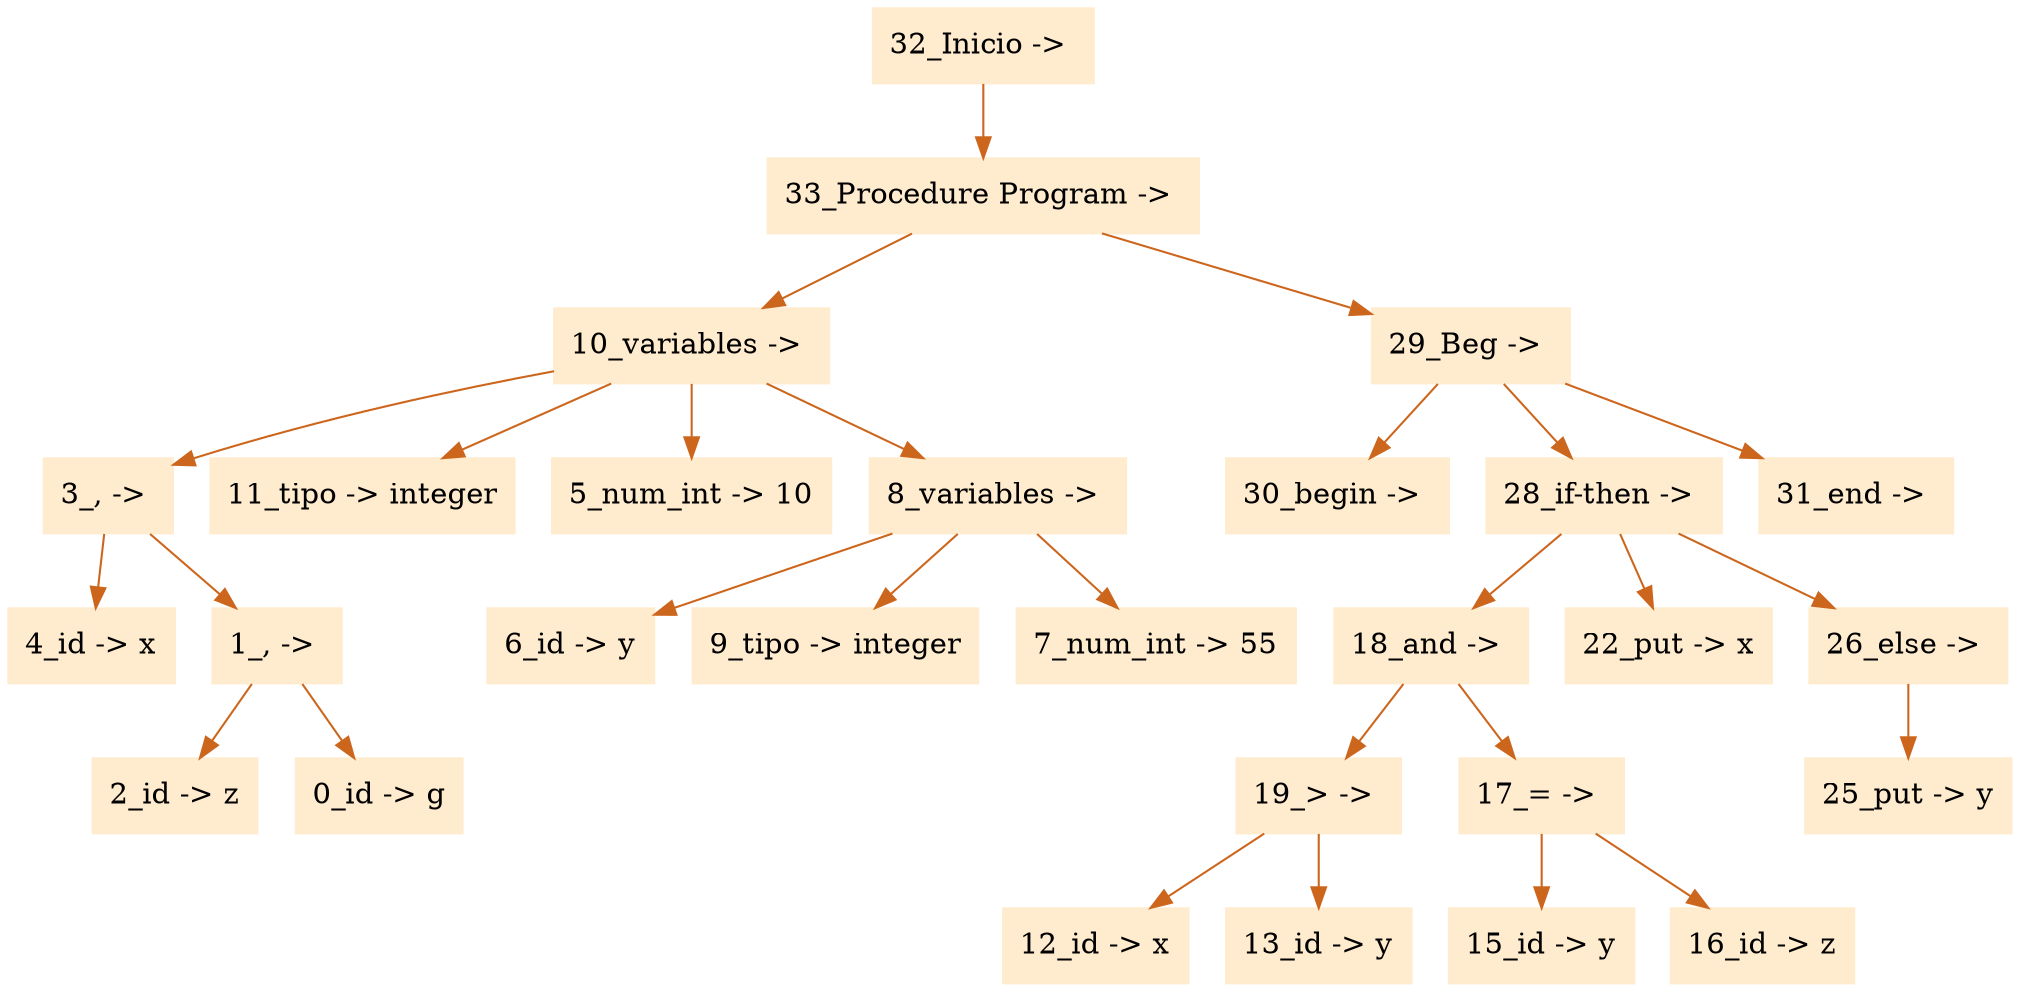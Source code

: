 digraph G {node[shape=box, style=filled, color=blanchedalmond]; edge[color=chocolate3];rankdir=UD 

"32_Inicio -> "->"33_Procedure Program -> "
"33_Procedure Program -> "->"10_variables -> "
"10_variables -> "->"3_, -> "
"3_, -> "->"4_id -> x"
"3_, -> "->"1_, -> "
"1_, -> "->"2_id -> z"
"1_, -> "->"0_id -> g"
"10_variables -> "->"11_tipo -> integer"
"10_variables -> "->"5_num_int -> 10"
"10_variables -> "->"8_variables -> "
"8_variables -> "->"6_id -> y"
"8_variables -> "->"9_tipo -> integer"
"8_variables -> "->"7_num_int -> 55"
"33_Procedure Program -> "->"29_Beg -> "
"29_Beg -> "->"30_begin -> "
"29_Beg -> "->"28_if-then -> "
"28_if-then -> "->"18_and -> "
"18_and -> "->"19_> -> "
"19_> -> "->"12_id -> x"
"19_> -> "->"13_id -> y"
"18_and -> "->"17_= -> "
"17_= -> "->"15_id -> y"
"17_= -> "->"16_id -> z"
"28_if-then -> "->"22_put -> x"
"28_if-then -> "->"26_else -> "
"26_else -> "->"25_put -> y"
"29_Beg -> "->"31_end -> "


}
